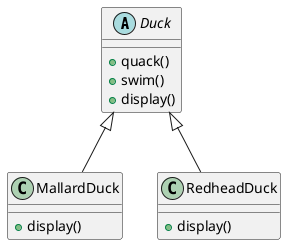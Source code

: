 @startuml

abstract class Duck {
  +quack()
  +swim()
  +display()
}

class MallardDuck extends Duck{
  +display()
}

class RedheadDuck extends Duck{
  +display()
}
@enduml